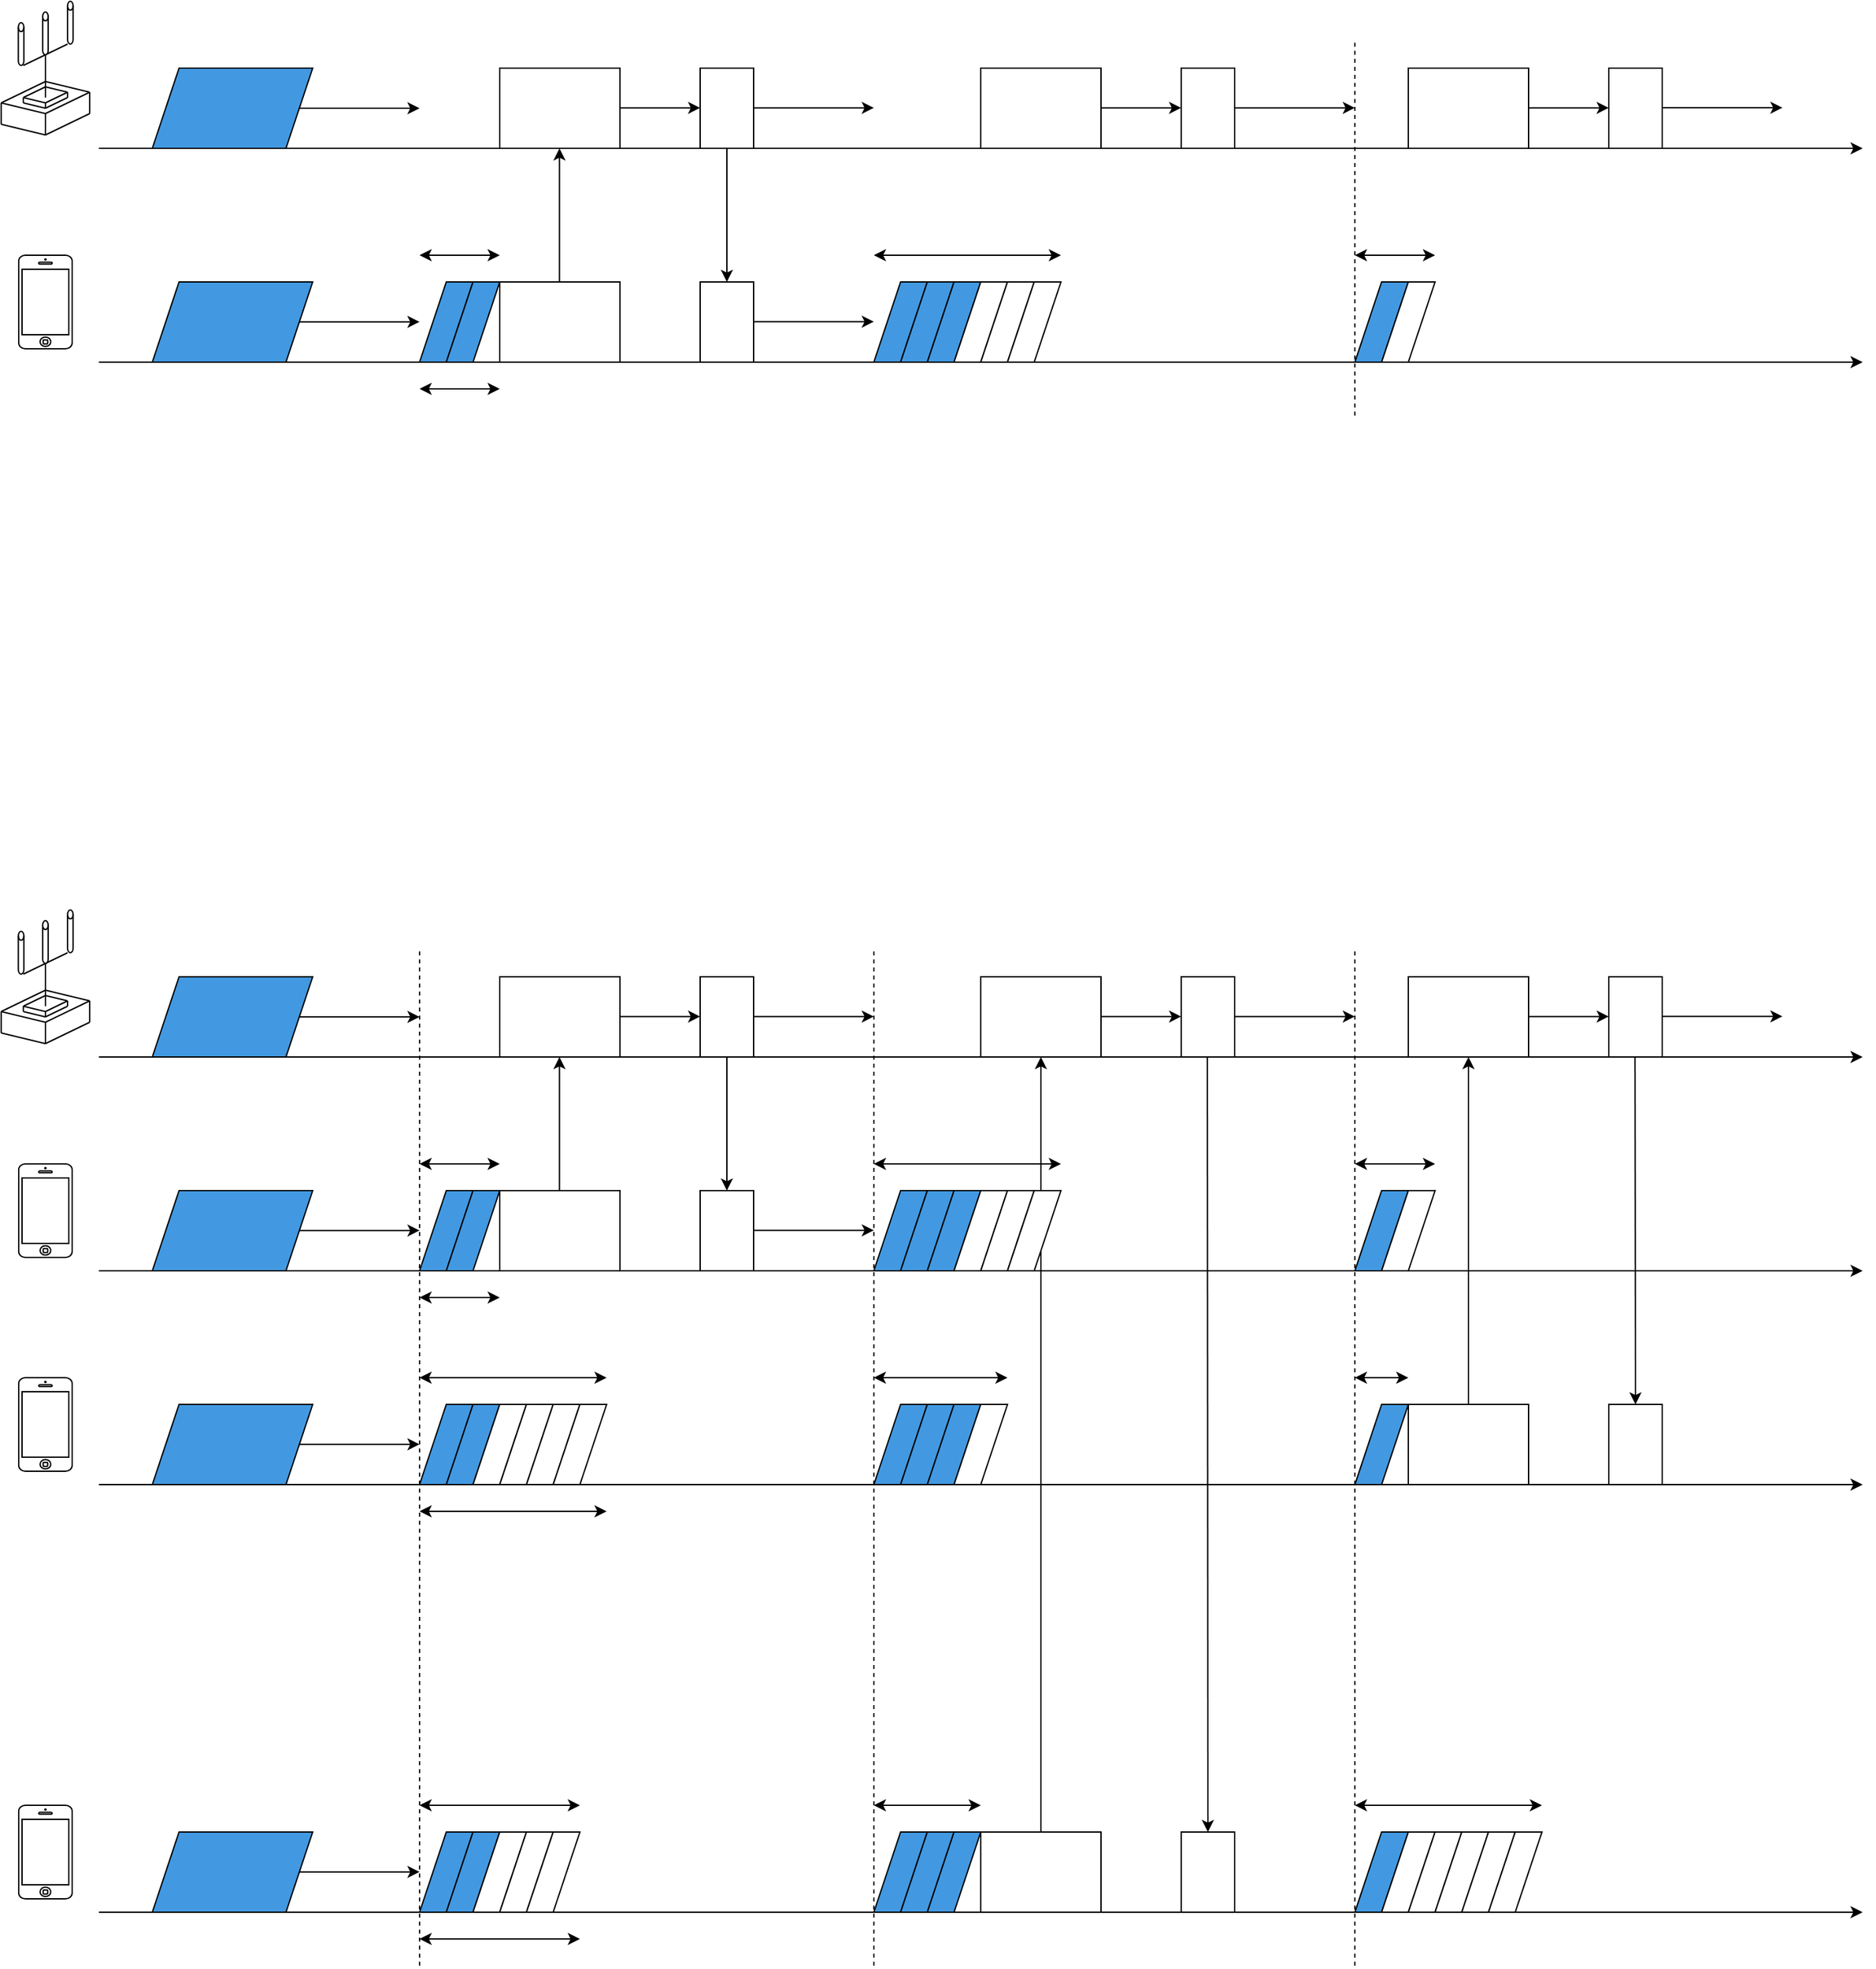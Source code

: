 <mxfile version="26.0.16">
  <diagram name="Page-1" id="Vk0b5H3L1SESiMLQ1a4l">
    <mxGraphModel dx="1304" dy="870" grid="1" gridSize="10" guides="1" tooltips="1" connect="1" arrows="1" fold="1" page="1" pageScale="1" pageWidth="3300" pageHeight="4681" math="0" shadow="0">
      <root>
        <mxCell id="0" />
        <mxCell id="1" parent="0" />
        <mxCell id="z4m7dzDND1Zy9vnOMDJ4-134" value="" style="endArrow=classic;html=1;rounded=0;exitX=0.5;exitY=0;exitDx=0;exitDy=0;" parent="1" source="z4m7dzDND1Zy9vnOMDJ4-133" edge="1">
          <mxGeometry width="50" height="50" relative="1" as="geometry">
            <mxPoint x="904.58" y="1340" as="sourcePoint" />
            <mxPoint x="905" y="920" as="targetPoint" />
          </mxGeometry>
        </mxCell>
        <mxCell id="8MUEx2jzXtJNU1HR3N2--3" value="" style="endArrow=classic;html=1;rounded=0;" parent="1" edge="1">
          <mxGeometry width="50" height="50" relative="1" as="geometry">
            <mxPoint x="200" y="1240" as="sourcePoint" />
            <mxPoint x="1520" y="1240" as="targetPoint" />
          </mxGeometry>
        </mxCell>
        <mxCell id="z4m7dzDND1Zy9vnOMDJ4-5" value="" style="html=1;verticalLabelPosition=bottom;labelBackgroundColor=#ffffff;verticalAlign=top;shadow=0;dashed=0;strokeWidth=1;shape=mxgraph.ios7.misc.iphone;" parent="1" vertex="1">
          <mxGeometry x="140" y="1160" width="40" height="70" as="geometry" />
        </mxCell>
        <mxCell id="z4m7dzDND1Zy9vnOMDJ4-82" value="" style="shape=parallelogram;perimeter=parallelogramPerimeter;whiteSpace=wrap;html=1;fixedSize=1;fillColor=#4299E1;size=20;" parent="1" vertex="1">
          <mxGeometry x="240" y="1180" width="120" height="60" as="geometry" />
        </mxCell>
        <mxCell id="z4m7dzDND1Zy9vnOMDJ4-90" value="" style="endArrow=classic;html=1;rounded=0;exitX=1;exitY=0.5;exitDx=0;exitDy=0;" parent="1" edge="1">
          <mxGeometry width="50" height="50" relative="1" as="geometry">
            <mxPoint x="350" y="1209.84" as="sourcePoint" />
            <mxPoint x="440" y="1209.84" as="targetPoint" />
          </mxGeometry>
        </mxCell>
        <mxCell id="z4m7dzDND1Zy9vnOMDJ4-93" value="" style="endArrow=none;dashed=1;html=1;rounded=0;strokeWidth=1;" parent="1" edge="1">
          <mxGeometry width="50" height="50" relative="1" as="geometry">
            <mxPoint x="440" y="1600" as="sourcePoint" />
            <mxPoint x="440" y="840" as="targetPoint" />
          </mxGeometry>
        </mxCell>
        <mxCell id="z4m7dzDND1Zy9vnOMDJ4-96" value="" style="shape=parallelogram;perimeter=parallelogramPerimeter;whiteSpace=wrap;html=1;fixedSize=1;fillColor=#4299E1;size=20;" parent="1" vertex="1">
          <mxGeometry x="440" y="1180" width="40" height="60" as="geometry" />
        </mxCell>
        <mxCell id="z4m7dzDND1Zy9vnOMDJ4-97" value="" style="shape=parallelogram;perimeter=parallelogramPerimeter;whiteSpace=wrap;html=1;fixedSize=1;fillColor=#4299E1;size=20;" parent="1" vertex="1">
          <mxGeometry x="460" y="1180" width="40" height="60" as="geometry" />
        </mxCell>
        <mxCell id="z4m7dzDND1Zy9vnOMDJ4-98" value="" style="shape=parallelogram;perimeter=parallelogramPerimeter;whiteSpace=wrap;html=1;fixedSize=1;fillColor=default;size=20;" parent="1" vertex="1">
          <mxGeometry x="480" y="1180" width="40" height="60" as="geometry" />
        </mxCell>
        <mxCell id="z4m7dzDND1Zy9vnOMDJ4-99" value="" style="shape=parallelogram;perimeter=parallelogramPerimeter;whiteSpace=wrap;html=1;fixedSize=1;fillColor=default;size=20;" parent="1" vertex="1">
          <mxGeometry x="500" y="1180" width="40" height="60" as="geometry" />
        </mxCell>
        <mxCell id="z4m7dzDND1Zy9vnOMDJ4-100" value="" style="shape=parallelogram;perimeter=parallelogramPerimeter;whiteSpace=wrap;html=1;fixedSize=1;fillColor=default;size=20;" parent="1" vertex="1">
          <mxGeometry x="520" y="1180" width="40" height="60" as="geometry" />
        </mxCell>
        <mxCell id="z4m7dzDND1Zy9vnOMDJ4-101" value="" style="shape=parallelogram;perimeter=parallelogramPerimeter;whiteSpace=wrap;html=1;fixedSize=1;fillColor=default;size=20;" parent="1" vertex="1">
          <mxGeometry x="540" y="1180" width="40" height="60" as="geometry" />
        </mxCell>
        <mxCell id="z4m7dzDND1Zy9vnOMDJ4-117" value="" style="endArrow=none;dashed=1;html=1;rounded=0;strokeWidth=1;" parent="1" edge="1">
          <mxGeometry width="50" height="50" relative="1" as="geometry">
            <mxPoint x="780" y="1600" as="sourcePoint" />
            <mxPoint x="780" y="840" as="targetPoint" />
          </mxGeometry>
        </mxCell>
        <mxCell id="z4m7dzDND1Zy9vnOMDJ4-123" value="" style="shape=parallelogram;perimeter=parallelogramPerimeter;whiteSpace=wrap;html=1;fixedSize=1;fillColor=#4299E1;size=20;" parent="1" vertex="1">
          <mxGeometry x="780" y="1180" width="40" height="60" as="geometry" />
        </mxCell>
        <mxCell id="z4m7dzDND1Zy9vnOMDJ4-124" value="" style="shape=parallelogram;perimeter=parallelogramPerimeter;whiteSpace=wrap;html=1;fixedSize=1;fillColor=#4299E1;size=20;" parent="1" vertex="1">
          <mxGeometry x="800" y="1180" width="40" height="60" as="geometry" />
        </mxCell>
        <mxCell id="z4m7dzDND1Zy9vnOMDJ4-125" value="" style="shape=parallelogram;perimeter=parallelogramPerimeter;whiteSpace=wrap;html=1;fixedSize=1;fillColor=#4299E1;size=20;" parent="1" vertex="1">
          <mxGeometry x="820" y="1180" width="40" height="60" as="geometry" />
        </mxCell>
        <mxCell id="z4m7dzDND1Zy9vnOMDJ4-126" value="" style="shape=parallelogram;perimeter=parallelogramPerimeter;whiteSpace=wrap;html=1;fixedSize=1;fillColor=default;size=20;" parent="1" vertex="1">
          <mxGeometry x="840" y="1180" width="40" height="60" as="geometry" />
        </mxCell>
        <mxCell id="z4m7dzDND1Zy9vnOMDJ4-140" value="" style="endArrow=classic;html=1;rounded=0;exitX=0.5;exitY=1;exitDx=0;exitDy=0;entryX=0.5;entryY=0;entryDx=0;entryDy=0;" parent="1" target="z4m7dzDND1Zy9vnOMDJ4-141" edge="1">
          <mxGeometry width="50" height="50" relative="1" as="geometry">
            <mxPoint x="1029.58" y="920" as="sourcePoint" />
            <mxPoint x="1029.58" y="1020" as="targetPoint" />
          </mxGeometry>
        </mxCell>
        <mxCell id="z4m7dzDND1Zy9vnOMDJ4-142" value="" style="endArrow=none;dashed=1;html=1;rounded=0;strokeWidth=1;" parent="1" edge="1">
          <mxGeometry width="50" height="50" relative="1" as="geometry">
            <mxPoint x="1140" y="1600" as="sourcePoint" />
            <mxPoint x="1140" y="840" as="targetPoint" />
          </mxGeometry>
        </mxCell>
        <mxCell id="z4m7dzDND1Zy9vnOMDJ4-157" value="" style="shape=parallelogram;perimeter=parallelogramPerimeter;whiteSpace=wrap;html=1;fixedSize=1;fillColor=#4299E1;size=20;" parent="1" vertex="1">
          <mxGeometry x="1140" y="1180" width="40" height="60" as="geometry" />
        </mxCell>
        <mxCell id="z4m7dzDND1Zy9vnOMDJ4-165" value="" style="rounded=0;whiteSpace=wrap;html=1;fillColor=none;" parent="1" vertex="1">
          <mxGeometry x="1180" y="1180" width="90" height="60" as="geometry" />
        </mxCell>
        <mxCell id="z4m7dzDND1Zy9vnOMDJ4-167" value="" style="endArrow=classic;html=1;rounded=0;" parent="1" edge="1">
          <mxGeometry width="50" height="50" relative="1" as="geometry">
            <mxPoint x="1225" y="1180" as="sourcePoint" />
            <mxPoint x="1225" y="920" as="targetPoint" />
          </mxGeometry>
        </mxCell>
        <mxCell id="z4m7dzDND1Zy9vnOMDJ4-170" value="" style="endArrow=classic;html=1;rounded=0;exitX=0.5;exitY=1;exitDx=0;exitDy=0;entryX=0.5;entryY=0;entryDx=0;entryDy=0;" parent="1" target="z4m7dzDND1Zy9vnOMDJ4-171" edge="1">
          <mxGeometry width="50" height="50" relative="1" as="geometry">
            <mxPoint x="1349.66" y="920" as="sourcePoint" />
            <mxPoint x="1350" y="1160" as="targetPoint" />
          </mxGeometry>
        </mxCell>
        <mxCell id="z4m7dzDND1Zy9vnOMDJ4-171" value="" style="rounded=0;whiteSpace=wrap;html=1;fillColor=none;dashed=1;" parent="1" vertex="1">
          <mxGeometry x="1330" y="1180" width="40" height="60" as="geometry" />
        </mxCell>
        <mxCell id="CVVJZ549YovdGznMH3PS-3" value="" style="endArrow=classic;startArrow=classic;html=1;rounded=0;" parent="1" edge="1">
          <mxGeometry width="50" height="50" relative="1" as="geometry">
            <mxPoint x="440" y="1260" as="sourcePoint" />
            <mxPoint x="580" y="1260" as="targetPoint" />
          </mxGeometry>
        </mxCell>
        <mxCell id="CVVJZ549YovdGznMH3PS-4" value="" style="endArrow=classic;startArrow=classic;html=1;rounded=0;" parent="1" edge="1">
          <mxGeometry width="50" height="50" relative="1" as="geometry">
            <mxPoint x="440" y="1160" as="sourcePoint" />
            <mxPoint x="580" y="1160" as="targetPoint" />
          </mxGeometry>
        </mxCell>
        <mxCell id="CVVJZ549YovdGznMH3PS-8" value="" style="endArrow=classic;startArrow=classic;html=1;rounded=0;" parent="1" edge="1">
          <mxGeometry width="50" height="50" relative="1" as="geometry">
            <mxPoint x="780" y="1160" as="sourcePoint" />
            <mxPoint x="880" y="1160" as="targetPoint" />
          </mxGeometry>
        </mxCell>
        <mxCell id="CVVJZ549YovdGznMH3PS-11" value="" style="endArrow=classic;startArrow=classic;html=1;rounded=0;" parent="1" edge="1">
          <mxGeometry width="50" height="50" relative="1" as="geometry">
            <mxPoint x="1140" y="1160" as="sourcePoint" />
            <mxPoint x="1180" y="1160" as="targetPoint" />
          </mxGeometry>
        </mxCell>
        <mxCell id="nExt7kv5y88nPhJqM-5s-9" value="" style="rounded=0;whiteSpace=wrap;html=1;fillColor=none;" parent="1" vertex="1">
          <mxGeometry x="1330" y="1180" width="40" height="60" as="geometry" />
        </mxCell>
        <mxCell id="_8NzSkHsjTh1XrccXINs-1" value="" style="group" parent="1" vertex="1" connectable="0">
          <mxGeometry x="140" y="1480" width="1380" height="100" as="geometry" />
        </mxCell>
        <mxCell id="z4m7dzDND1Zy9vnOMDJ4-1" value="" style="endArrow=classic;html=1;rounded=0;" parent="_8NzSkHsjTh1XrccXINs-1" edge="1">
          <mxGeometry width="50" height="50" relative="1" as="geometry">
            <mxPoint x="60" y="80" as="sourcePoint" />
            <mxPoint x="1380" y="80" as="targetPoint" />
          </mxGeometry>
        </mxCell>
        <mxCell id="z4m7dzDND1Zy9vnOMDJ4-6" value="" style="html=1;verticalLabelPosition=bottom;labelBackgroundColor=#ffffff;verticalAlign=top;shadow=0;dashed=0;strokeWidth=1;shape=mxgraph.ios7.misc.iphone;" parent="_8NzSkHsjTh1XrccXINs-1" vertex="1">
          <mxGeometry width="40" height="70" as="geometry" />
        </mxCell>
        <mxCell id="z4m7dzDND1Zy9vnOMDJ4-83" value="" style="shape=parallelogram;perimeter=parallelogramPerimeter;whiteSpace=wrap;html=1;fixedSize=1;fillColor=#4299E1;size=20;" parent="_8NzSkHsjTh1XrccXINs-1" vertex="1">
          <mxGeometry x="100" y="20" width="120" height="60" as="geometry" />
        </mxCell>
        <mxCell id="z4m7dzDND1Zy9vnOMDJ4-91" value="" style="endArrow=classic;html=1;rounded=0;exitX=1;exitY=0.5;exitDx=0;exitDy=0;" parent="_8NzSkHsjTh1XrccXINs-1" edge="1">
          <mxGeometry width="50" height="50" relative="1" as="geometry">
            <mxPoint x="210" y="49.84" as="sourcePoint" />
            <mxPoint x="300" y="49.84" as="targetPoint" />
          </mxGeometry>
        </mxCell>
        <mxCell id="z4m7dzDND1Zy9vnOMDJ4-102" value="" style="shape=parallelogram;perimeter=parallelogramPerimeter;whiteSpace=wrap;html=1;fixedSize=1;fillColor=#4299E1;size=20;" parent="_8NzSkHsjTh1XrccXINs-1" vertex="1">
          <mxGeometry x="300" y="20" width="40" height="60" as="geometry" />
        </mxCell>
        <mxCell id="z4m7dzDND1Zy9vnOMDJ4-103" value="" style="shape=parallelogram;perimeter=parallelogramPerimeter;whiteSpace=wrap;html=1;fixedSize=1;fillColor=#4299E1;size=20;" parent="_8NzSkHsjTh1XrccXINs-1" vertex="1">
          <mxGeometry x="320" y="20" width="40" height="60" as="geometry" />
        </mxCell>
        <mxCell id="z4m7dzDND1Zy9vnOMDJ4-104" value="" style="shape=parallelogram;perimeter=parallelogramPerimeter;whiteSpace=wrap;html=1;fixedSize=1;fillColor=default;size=20;" parent="_8NzSkHsjTh1XrccXINs-1" vertex="1">
          <mxGeometry x="340" y="20" width="40" height="60" as="geometry" />
        </mxCell>
        <mxCell id="z4m7dzDND1Zy9vnOMDJ4-105" value="" style="shape=parallelogram;perimeter=parallelogramPerimeter;whiteSpace=wrap;html=1;fixedSize=1;fillColor=default;size=20;" parent="_8NzSkHsjTh1XrccXINs-1" vertex="1">
          <mxGeometry x="360" y="20" width="40" height="60" as="geometry" />
        </mxCell>
        <mxCell id="z4m7dzDND1Zy9vnOMDJ4-106" value="" style="shape=parallelogram;perimeter=parallelogramPerimeter;whiteSpace=wrap;html=1;fixedSize=1;fillColor=default;size=20;" parent="_8NzSkHsjTh1XrccXINs-1" vertex="1">
          <mxGeometry x="380" y="20" width="40" height="60" as="geometry" />
        </mxCell>
        <mxCell id="z4m7dzDND1Zy9vnOMDJ4-120" value="" style="shape=parallelogram;perimeter=parallelogramPerimeter;whiteSpace=wrap;html=1;fixedSize=1;fillColor=#4299E1;size=20;" parent="_8NzSkHsjTh1XrccXINs-1" vertex="1">
          <mxGeometry x="640" y="20" width="40" height="60" as="geometry" />
        </mxCell>
        <mxCell id="z4m7dzDND1Zy9vnOMDJ4-121" value="" style="shape=parallelogram;perimeter=parallelogramPerimeter;whiteSpace=wrap;html=1;fixedSize=1;fillColor=#4299E1;size=20;" parent="_8NzSkHsjTh1XrccXINs-1" vertex="1">
          <mxGeometry x="660" y="20" width="40" height="60" as="geometry" />
        </mxCell>
        <mxCell id="z4m7dzDND1Zy9vnOMDJ4-122" value="" style="shape=parallelogram;perimeter=parallelogramPerimeter;whiteSpace=wrap;html=1;fixedSize=1;fillColor=#4299E1;size=20;" parent="_8NzSkHsjTh1XrccXINs-1" vertex="1">
          <mxGeometry x="680" y="20" width="40" height="60" as="geometry" />
        </mxCell>
        <mxCell id="z4m7dzDND1Zy9vnOMDJ4-133" value="" style="rounded=0;whiteSpace=wrap;html=1;fillColor=none;" parent="_8NzSkHsjTh1XrccXINs-1" vertex="1">
          <mxGeometry x="720" y="20" width="90" height="60" as="geometry" />
        </mxCell>
        <mxCell id="z4m7dzDND1Zy9vnOMDJ4-141" value="" style="rounded=0;whiteSpace=wrap;html=1;fillColor=none;dashed=1;" parent="_8NzSkHsjTh1XrccXINs-1" vertex="1">
          <mxGeometry x="870" y="20" width="40" height="60" as="geometry" />
        </mxCell>
        <mxCell id="z4m7dzDND1Zy9vnOMDJ4-149" value="" style="shape=parallelogram;perimeter=parallelogramPerimeter;whiteSpace=wrap;html=1;fixedSize=1;fillColor=#4299E1;size=20;" parent="_8NzSkHsjTh1XrccXINs-1" vertex="1">
          <mxGeometry x="1000" y="20" width="40" height="60" as="geometry" />
        </mxCell>
        <mxCell id="z4m7dzDND1Zy9vnOMDJ4-150" value="" style="shape=parallelogram;perimeter=parallelogramPerimeter;whiteSpace=wrap;html=1;fixedSize=1;fillColor=default;size=20;" parent="_8NzSkHsjTh1XrccXINs-1" vertex="1">
          <mxGeometry x="1020" y="20" width="40" height="60" as="geometry" />
        </mxCell>
        <mxCell id="z4m7dzDND1Zy9vnOMDJ4-151" value="" style="shape=parallelogram;perimeter=parallelogramPerimeter;whiteSpace=wrap;html=1;fixedSize=1;fillColor=default;size=20;" parent="_8NzSkHsjTh1XrccXINs-1" vertex="1">
          <mxGeometry x="1040" y="20" width="40" height="60" as="geometry" />
        </mxCell>
        <mxCell id="z4m7dzDND1Zy9vnOMDJ4-152" value="" style="shape=parallelogram;perimeter=parallelogramPerimeter;whiteSpace=wrap;html=1;fixedSize=1;fillColor=default;size=20;" parent="_8NzSkHsjTh1XrccXINs-1" vertex="1">
          <mxGeometry x="1060" y="20" width="40" height="60" as="geometry" />
        </mxCell>
        <mxCell id="z4m7dzDND1Zy9vnOMDJ4-153" value="" style="shape=parallelogram;perimeter=parallelogramPerimeter;whiteSpace=wrap;html=1;fixedSize=1;fillColor=default;size=20;" parent="_8NzSkHsjTh1XrccXINs-1" vertex="1">
          <mxGeometry x="1080" y="20" width="40" height="60" as="geometry" />
        </mxCell>
        <mxCell id="z4m7dzDND1Zy9vnOMDJ4-154" value="" style="shape=parallelogram;perimeter=parallelogramPerimeter;whiteSpace=wrap;html=1;fixedSize=1;fillColor=default;size=20;" parent="_8NzSkHsjTh1XrccXINs-1" vertex="1">
          <mxGeometry x="1100" y="20" width="40" height="60" as="geometry" />
        </mxCell>
        <mxCell id="CVVJZ549YovdGznMH3PS-5" value="" style="endArrow=classic;startArrow=classic;html=1;rounded=0;" parent="_8NzSkHsjTh1XrccXINs-1" edge="1">
          <mxGeometry width="50" height="50" relative="1" as="geometry">
            <mxPoint x="300" as="sourcePoint" />
            <mxPoint x="420" as="targetPoint" />
          </mxGeometry>
        </mxCell>
        <mxCell id="CVVJZ549YovdGznMH3PS-6" value="" style="endArrow=classic;startArrow=classic;html=1;rounded=0;" parent="_8NzSkHsjTh1XrccXINs-1" edge="1">
          <mxGeometry width="50" height="50" relative="1" as="geometry">
            <mxPoint x="300" y="100" as="sourcePoint" />
            <mxPoint x="420" y="100" as="targetPoint" />
          </mxGeometry>
        </mxCell>
        <mxCell id="CVVJZ549YovdGznMH3PS-9" value="" style="endArrow=classic;startArrow=classic;html=1;rounded=0;" parent="_8NzSkHsjTh1XrccXINs-1" edge="1">
          <mxGeometry width="50" height="50" relative="1" as="geometry">
            <mxPoint x="640" as="sourcePoint" />
            <mxPoint x="720" as="targetPoint" />
          </mxGeometry>
        </mxCell>
        <mxCell id="CVVJZ549YovdGznMH3PS-12" value="" style="endArrow=classic;startArrow=classic;html=1;rounded=0;" parent="_8NzSkHsjTh1XrccXINs-1" edge="1">
          <mxGeometry width="50" height="50" relative="1" as="geometry">
            <mxPoint x="1000" as="sourcePoint" />
            <mxPoint x="1140" as="targetPoint" />
          </mxGeometry>
        </mxCell>
        <mxCell id="nExt7kv5y88nPhJqM-5s-6" value="" style="rounded=0;whiteSpace=wrap;html=1;fillColor=none;" parent="_8NzSkHsjTh1XrccXINs-1" vertex="1">
          <mxGeometry x="870" y="20" width="40" height="60" as="geometry" />
        </mxCell>
        <mxCell id="BHVyoiv2czSVlKiLZK6J-2" value="" style="group" vertex="1" connectable="0" parent="1">
          <mxGeometry x="126.88" y="810" width="1393.12" height="290" as="geometry" />
        </mxCell>
        <mxCell id="8MUEx2jzXtJNU1HR3N2--1" value="" style="endArrow=classic;html=1;rounded=0;" parent="BHVyoiv2czSVlKiLZK6J-2" edge="1">
          <mxGeometry width="50" height="50" relative="1" as="geometry">
            <mxPoint x="73.12" y="110" as="sourcePoint" />
            <mxPoint x="1393.12" y="110" as="targetPoint" />
          </mxGeometry>
        </mxCell>
        <mxCell id="8MUEx2jzXtJNU1HR3N2--2" value="" style="endArrow=classic;html=1;rounded=0;" parent="BHVyoiv2czSVlKiLZK6J-2" edge="1">
          <mxGeometry width="50" height="50" relative="1" as="geometry">
            <mxPoint x="73.12" y="270" as="sourcePoint" />
            <mxPoint x="1393.12" y="270" as="targetPoint" />
          </mxGeometry>
        </mxCell>
        <mxCell id="z4m7dzDND1Zy9vnOMDJ4-2" value="" style="html=1;verticalLabelPosition=bottom;labelBackgroundColor=#ffffff;verticalAlign=top;shadow=0;dashed=0;strokeWidth=1;shape=mxgraph.ios7.misc.iphone;" parent="BHVyoiv2czSVlKiLZK6J-2" vertex="1">
          <mxGeometry x="13.12" y="190" width="40" height="70" as="geometry" />
        </mxCell>
        <mxCell id="z4m7dzDND1Zy9vnOMDJ4-56" value="" style="group" parent="BHVyoiv2czSVlKiLZK6J-2" vertex="1" connectable="0">
          <mxGeometry width="66.25" height="100" as="geometry" />
        </mxCell>
        <mxCell id="z4m7dzDND1Zy9vnOMDJ4-57" value="" style="endArrow=none;html=1;rounded=0;" parent="z4m7dzDND1Zy9vnOMDJ4-56" edge="1">
          <mxGeometry width="50" height="50" relative="1" as="geometry">
            <mxPoint y="76.0" as="sourcePoint" />
            <mxPoint x="33.125" y="60" as="targetPoint" />
          </mxGeometry>
        </mxCell>
        <mxCell id="z4m7dzDND1Zy9vnOMDJ4-58" value="" style="endArrow=none;html=1;rounded=0;" parent="z4m7dzDND1Zy9vnOMDJ4-56" edge="1">
          <mxGeometry width="50" height="50" relative="1" as="geometry">
            <mxPoint x="33.125" y="84.0" as="sourcePoint" />
            <mxPoint x="66.25" y="68" as="targetPoint" />
          </mxGeometry>
        </mxCell>
        <mxCell id="z4m7dzDND1Zy9vnOMDJ4-59" value="" style="endArrow=none;html=1;rounded=0;" parent="z4m7dzDND1Zy9vnOMDJ4-56" edge="1">
          <mxGeometry width="50" height="50" relative="1" as="geometry">
            <mxPoint x="33.125" y="60" as="sourcePoint" />
            <mxPoint x="66.25" y="68" as="targetPoint" />
          </mxGeometry>
        </mxCell>
        <mxCell id="z4m7dzDND1Zy9vnOMDJ4-60" value="" style="endArrow=none;html=1;rounded=0;" parent="z4m7dzDND1Zy9vnOMDJ4-56" edge="1">
          <mxGeometry width="50" height="50" relative="1" as="geometry">
            <mxPoint y="76.0" as="sourcePoint" />
            <mxPoint x="33.125" y="84.0" as="targetPoint" />
          </mxGeometry>
        </mxCell>
        <mxCell id="z4m7dzDND1Zy9vnOMDJ4-61" value="" style="endArrow=none;html=1;rounded=0;" parent="z4m7dzDND1Zy9vnOMDJ4-56" edge="1">
          <mxGeometry width="50" height="50" relative="1" as="geometry">
            <mxPoint x="33.125" y="84.0" as="sourcePoint" />
            <mxPoint x="33.125" y="100" as="targetPoint" />
          </mxGeometry>
        </mxCell>
        <mxCell id="z4m7dzDND1Zy9vnOMDJ4-62" value="" style="endArrow=none;html=1;rounded=0;" parent="z4m7dzDND1Zy9vnOMDJ4-56" edge="1">
          <mxGeometry width="50" height="50" relative="1" as="geometry">
            <mxPoint y="76.0" as="sourcePoint" />
            <mxPoint y="92.0" as="targetPoint" />
          </mxGeometry>
        </mxCell>
        <mxCell id="z4m7dzDND1Zy9vnOMDJ4-63" value="" style="endArrow=none;html=1;rounded=0;" parent="z4m7dzDND1Zy9vnOMDJ4-56" edge="1">
          <mxGeometry width="50" height="50" relative="1" as="geometry">
            <mxPoint y="92.0" as="sourcePoint" />
            <mxPoint x="33.125" y="100" as="targetPoint" />
          </mxGeometry>
        </mxCell>
        <mxCell id="z4m7dzDND1Zy9vnOMDJ4-64" value="" style="endArrow=none;html=1;rounded=0;" parent="z4m7dzDND1Zy9vnOMDJ4-56" edge="1">
          <mxGeometry width="50" height="50" relative="1" as="geometry">
            <mxPoint x="33.125" y="100" as="sourcePoint" />
            <mxPoint x="66.25" y="84.0" as="targetPoint" />
          </mxGeometry>
        </mxCell>
        <mxCell id="z4m7dzDND1Zy9vnOMDJ4-65" value="" style="endArrow=none;html=1;rounded=0;" parent="z4m7dzDND1Zy9vnOMDJ4-56" edge="1">
          <mxGeometry width="50" height="50" relative="1" as="geometry">
            <mxPoint x="66.25" y="68" as="sourcePoint" />
            <mxPoint x="66.25" y="84.0" as="targetPoint" />
          </mxGeometry>
        </mxCell>
        <mxCell id="z4m7dzDND1Zy9vnOMDJ4-66" value="" style="endArrow=none;html=1;rounded=0;" parent="z4m7dzDND1Zy9vnOMDJ4-56" edge="1">
          <mxGeometry width="50" height="50" relative="1" as="geometry">
            <mxPoint x="33.125" y="72.0" as="sourcePoint" />
            <mxPoint x="33.125" y="40" as="targetPoint" />
          </mxGeometry>
        </mxCell>
        <mxCell id="z4m7dzDND1Zy9vnOMDJ4-67" value="" style="endArrow=none;html=1;rounded=0;" parent="z4m7dzDND1Zy9vnOMDJ4-56" edge="1">
          <mxGeometry width="50" height="50" relative="1" as="geometry">
            <mxPoint x="16.562" y="72.0" as="sourcePoint" />
            <mxPoint x="33.125" y="64.0" as="targetPoint" />
          </mxGeometry>
        </mxCell>
        <mxCell id="z4m7dzDND1Zy9vnOMDJ4-68" value="" style="endArrow=none;html=1;rounded=0;" parent="z4m7dzDND1Zy9vnOMDJ4-56" edge="1">
          <mxGeometry width="50" height="50" relative="1" as="geometry">
            <mxPoint x="33.125" y="64.0" as="sourcePoint" />
            <mxPoint x="49.687" y="68" as="targetPoint" />
          </mxGeometry>
        </mxCell>
        <mxCell id="z4m7dzDND1Zy9vnOMDJ4-69" value="" style="endArrow=none;html=1;rounded=0;" parent="z4m7dzDND1Zy9vnOMDJ4-56" edge="1">
          <mxGeometry width="50" height="50" relative="1" as="geometry">
            <mxPoint x="33.125" y="76.0" as="sourcePoint" />
            <mxPoint x="49.687" y="68" as="targetPoint" />
          </mxGeometry>
        </mxCell>
        <mxCell id="z4m7dzDND1Zy9vnOMDJ4-70" value="" style="endArrow=none;html=1;rounded=0;" parent="z4m7dzDND1Zy9vnOMDJ4-56" edge="1">
          <mxGeometry width="50" height="50" relative="1" as="geometry">
            <mxPoint x="16.562" y="72.0" as="sourcePoint" />
            <mxPoint x="33.125" y="76.0" as="targetPoint" />
          </mxGeometry>
        </mxCell>
        <mxCell id="z4m7dzDND1Zy9vnOMDJ4-71" value="" style="endArrow=none;html=1;rounded=0;" parent="z4m7dzDND1Zy9vnOMDJ4-56" edge="1">
          <mxGeometry width="50" height="50" relative="1" as="geometry">
            <mxPoint x="33.125" y="80" as="sourcePoint" />
            <mxPoint x="33.125" y="76.0" as="targetPoint" />
          </mxGeometry>
        </mxCell>
        <mxCell id="z4m7dzDND1Zy9vnOMDJ4-72" value="" style="endArrow=none;html=1;rounded=0;" parent="z4m7dzDND1Zy9vnOMDJ4-56" edge="1">
          <mxGeometry width="50" height="50" relative="1" as="geometry">
            <mxPoint x="16.562" y="72.0" as="sourcePoint" />
            <mxPoint x="16.562" y="76.0" as="targetPoint" />
          </mxGeometry>
        </mxCell>
        <mxCell id="z4m7dzDND1Zy9vnOMDJ4-73" value="" style="endArrow=none;html=1;rounded=0;" parent="z4m7dzDND1Zy9vnOMDJ4-56" edge="1">
          <mxGeometry width="50" height="50" relative="1" as="geometry">
            <mxPoint x="49.687" y="68" as="sourcePoint" />
            <mxPoint x="49.687" y="72.0" as="targetPoint" />
          </mxGeometry>
        </mxCell>
        <mxCell id="z4m7dzDND1Zy9vnOMDJ4-74" value="" style="endArrow=none;html=1;rounded=0;" parent="z4m7dzDND1Zy9vnOMDJ4-56" edge="1">
          <mxGeometry width="50" height="50" relative="1" as="geometry">
            <mxPoint x="33.125" y="80" as="sourcePoint" />
            <mxPoint x="49.687" y="72.0" as="targetPoint" />
          </mxGeometry>
        </mxCell>
        <mxCell id="z4m7dzDND1Zy9vnOMDJ4-75" value="" style="endArrow=none;html=1;rounded=0;" parent="z4m7dzDND1Zy9vnOMDJ4-56" edge="1">
          <mxGeometry width="50" height="50" relative="1" as="geometry">
            <mxPoint x="16.562" y="76.0" as="sourcePoint" />
            <mxPoint x="33.125" y="80" as="targetPoint" />
          </mxGeometry>
        </mxCell>
        <mxCell id="z4m7dzDND1Zy9vnOMDJ4-76" value="" style="shape=cylinder3;whiteSpace=wrap;html=1;boundedLbl=1;backgroundOutline=1;size=3.333;" parent="z4m7dzDND1Zy9vnOMDJ4-56" vertex="1">
          <mxGeometry x="49.687" width="4.141" height="32.0" as="geometry" />
        </mxCell>
        <mxCell id="z4m7dzDND1Zy9vnOMDJ4-77" value="" style="endArrow=none;html=1;rounded=0;" parent="z4m7dzDND1Zy9vnOMDJ4-56" edge="1">
          <mxGeometry width="50" height="50" relative="1" as="geometry">
            <mxPoint x="16.562" y="48.0" as="sourcePoint" />
            <mxPoint x="49.687" y="32.0" as="targetPoint" />
          </mxGeometry>
        </mxCell>
        <mxCell id="z4m7dzDND1Zy9vnOMDJ4-78" value="" style="shape=cylinder3;whiteSpace=wrap;html=1;boundedLbl=1;backgroundOutline=1;size=3.333;" parent="z4m7dzDND1Zy9vnOMDJ4-56" vertex="1">
          <mxGeometry x="31.055" y="8.0" width="4.141" height="32.0" as="geometry" />
        </mxCell>
        <mxCell id="z4m7dzDND1Zy9vnOMDJ4-79" value="" style="shape=cylinder3;whiteSpace=wrap;html=1;boundedLbl=1;backgroundOutline=1;size=3.333;" parent="z4m7dzDND1Zy9vnOMDJ4-56" vertex="1">
          <mxGeometry x="12.836" y="16.0" width="4.141" height="32.0" as="geometry" />
        </mxCell>
        <mxCell id="z4m7dzDND1Zy9vnOMDJ4-80" value="" style="shape=parallelogram;perimeter=parallelogramPerimeter;whiteSpace=wrap;html=1;fixedSize=1;fillColor=#4299E1;size=20;" parent="BHVyoiv2czSVlKiLZK6J-2" vertex="1">
          <mxGeometry x="113.12" y="50" width="120" height="60" as="geometry" />
        </mxCell>
        <mxCell id="z4m7dzDND1Zy9vnOMDJ4-81" value="" style="shape=parallelogram;perimeter=parallelogramPerimeter;whiteSpace=wrap;html=1;fixedSize=1;fillColor=#4299E1;size=20;" parent="BHVyoiv2czSVlKiLZK6J-2" vertex="1">
          <mxGeometry x="113.12" y="210" width="120" height="60" as="geometry" />
        </mxCell>
        <mxCell id="z4m7dzDND1Zy9vnOMDJ4-88" value="" style="endArrow=classic;html=1;rounded=0;exitX=1;exitY=0.5;exitDx=0;exitDy=0;" parent="BHVyoiv2czSVlKiLZK6J-2" source="z4m7dzDND1Zy9vnOMDJ4-80" edge="1">
          <mxGeometry width="50" height="50" relative="1" as="geometry">
            <mxPoint x="253.12" y="105" as="sourcePoint" />
            <mxPoint x="313.12" y="80" as="targetPoint" />
          </mxGeometry>
        </mxCell>
        <mxCell id="z4m7dzDND1Zy9vnOMDJ4-89" value="" style="endArrow=classic;html=1;rounded=0;exitX=1;exitY=0.5;exitDx=0;exitDy=0;" parent="BHVyoiv2czSVlKiLZK6J-2" edge="1">
          <mxGeometry width="50" height="50" relative="1" as="geometry">
            <mxPoint x="223.12" y="239.84" as="sourcePoint" />
            <mxPoint x="313.12" y="239.84" as="targetPoint" />
          </mxGeometry>
        </mxCell>
        <mxCell id="z4m7dzDND1Zy9vnOMDJ4-94" value="" style="shape=parallelogram;perimeter=parallelogramPerimeter;whiteSpace=wrap;html=1;fixedSize=1;fillColor=#4299E1;size=20;" parent="BHVyoiv2czSVlKiLZK6J-2" vertex="1">
          <mxGeometry x="313.12" y="210" width="40" height="60" as="geometry" />
        </mxCell>
        <mxCell id="z4m7dzDND1Zy9vnOMDJ4-95" value="" style="shape=parallelogram;perimeter=parallelogramPerimeter;whiteSpace=wrap;html=1;fixedSize=1;fillColor=#4299E1;size=20;" parent="BHVyoiv2czSVlKiLZK6J-2" vertex="1">
          <mxGeometry x="333.12" y="210" width="40" height="60" as="geometry" />
        </mxCell>
        <mxCell id="z4m7dzDND1Zy9vnOMDJ4-108" value="" style="rounded=0;whiteSpace=wrap;html=1;fillColor=none;" parent="BHVyoiv2czSVlKiLZK6J-2" vertex="1">
          <mxGeometry x="373.12" y="210" width="90" height="60" as="geometry" />
        </mxCell>
        <mxCell id="z4m7dzDND1Zy9vnOMDJ4-109" value="" style="endArrow=classic;html=1;rounded=0;" parent="BHVyoiv2czSVlKiLZK6J-2" edge="1">
          <mxGeometry width="50" height="50" relative="1" as="geometry">
            <mxPoint x="417.83" y="210" as="sourcePoint" />
            <mxPoint x="417.83" y="110" as="targetPoint" />
          </mxGeometry>
        </mxCell>
        <mxCell id="z4m7dzDND1Zy9vnOMDJ4-110" value="" style="rounded=0;whiteSpace=wrap;html=1;fillColor=none;dashed=1;" parent="BHVyoiv2czSVlKiLZK6J-2" vertex="1">
          <mxGeometry x="373.12" y="50" width="90" height="60" as="geometry" />
        </mxCell>
        <mxCell id="z4m7dzDND1Zy9vnOMDJ4-111" value="" style="endArrow=classic;html=1;rounded=0;" parent="BHVyoiv2czSVlKiLZK6J-2" edge="1">
          <mxGeometry width="50" height="50" relative="1" as="geometry">
            <mxPoint x="463.12" y="79.71" as="sourcePoint" />
            <mxPoint x="523.12" y="79.71" as="targetPoint" />
          </mxGeometry>
        </mxCell>
        <mxCell id="z4m7dzDND1Zy9vnOMDJ4-112" value="" style="rounded=0;whiteSpace=wrap;html=1;fillColor=none;" parent="BHVyoiv2czSVlKiLZK6J-2" vertex="1">
          <mxGeometry x="523.12" y="50" width="40" height="60" as="geometry" />
        </mxCell>
        <mxCell id="z4m7dzDND1Zy9vnOMDJ4-113" value="" style="endArrow=classic;html=1;rounded=0;exitX=1;exitY=0.5;exitDx=0;exitDy=0;" parent="BHVyoiv2czSVlKiLZK6J-2" edge="1">
          <mxGeometry width="50" height="50" relative="1" as="geometry">
            <mxPoint x="563.12" y="79.71" as="sourcePoint" />
            <mxPoint x="653.12" y="79.71" as="targetPoint" />
          </mxGeometry>
        </mxCell>
        <mxCell id="z4m7dzDND1Zy9vnOMDJ4-114" value="" style="endArrow=classic;html=1;rounded=0;exitX=0.5;exitY=1;exitDx=0;exitDy=0;entryX=0.5;entryY=0;entryDx=0;entryDy=0;" parent="BHVyoiv2czSVlKiLZK6J-2" target="z4m7dzDND1Zy9vnOMDJ4-115" edge="1">
          <mxGeometry width="50" height="50" relative="1" as="geometry">
            <mxPoint x="543.12" y="110" as="sourcePoint" />
            <mxPoint x="573.12" y="210" as="targetPoint" />
          </mxGeometry>
        </mxCell>
        <mxCell id="z4m7dzDND1Zy9vnOMDJ4-115" value="" style="rounded=0;whiteSpace=wrap;html=1;fillColor=none;dashed=1;" parent="BHVyoiv2czSVlKiLZK6J-2" vertex="1">
          <mxGeometry x="523.12" y="210" width="40" height="60" as="geometry" />
        </mxCell>
        <mxCell id="z4m7dzDND1Zy9vnOMDJ4-116" value="" style="endArrow=classic;html=1;rounded=0;exitX=1;exitY=0.5;exitDx=0;exitDy=0;" parent="BHVyoiv2czSVlKiLZK6J-2" edge="1">
          <mxGeometry width="50" height="50" relative="1" as="geometry">
            <mxPoint x="563.12" y="239.71" as="sourcePoint" />
            <mxPoint x="653.12" y="239.71" as="targetPoint" />
          </mxGeometry>
        </mxCell>
        <mxCell id="z4m7dzDND1Zy9vnOMDJ4-127" value="" style="shape=parallelogram;perimeter=parallelogramPerimeter;whiteSpace=wrap;html=1;fixedSize=1;fillColor=#4299E1;size=20;" parent="BHVyoiv2czSVlKiLZK6J-2" vertex="1">
          <mxGeometry x="653.12" y="210" width="40" height="60" as="geometry" />
        </mxCell>
        <mxCell id="z4m7dzDND1Zy9vnOMDJ4-128" value="" style="shape=parallelogram;perimeter=parallelogramPerimeter;whiteSpace=wrap;html=1;fixedSize=1;fillColor=#4299E1;size=20;" parent="BHVyoiv2czSVlKiLZK6J-2" vertex="1">
          <mxGeometry x="673.12" y="210" width="40" height="60" as="geometry" />
        </mxCell>
        <mxCell id="z4m7dzDND1Zy9vnOMDJ4-129" value="" style="shape=parallelogram;perimeter=parallelogramPerimeter;whiteSpace=wrap;html=1;fixedSize=1;fillColor=#4299E1;size=20;" parent="BHVyoiv2czSVlKiLZK6J-2" vertex="1">
          <mxGeometry x="693.12" y="210" width="40" height="60" as="geometry" />
        </mxCell>
        <mxCell id="z4m7dzDND1Zy9vnOMDJ4-130" value="" style="shape=parallelogram;perimeter=parallelogramPerimeter;whiteSpace=wrap;html=1;fixedSize=1;fillColor=default;size=20;" parent="BHVyoiv2czSVlKiLZK6J-2" vertex="1">
          <mxGeometry x="713.12" y="210" width="40" height="60" as="geometry" />
        </mxCell>
        <mxCell id="z4m7dzDND1Zy9vnOMDJ4-131" value="" style="shape=parallelogram;perimeter=parallelogramPerimeter;whiteSpace=wrap;html=1;fixedSize=1;fillColor=default;size=20;" parent="BHVyoiv2czSVlKiLZK6J-2" vertex="1">
          <mxGeometry x="733.12" y="210" width="40" height="60" as="geometry" />
        </mxCell>
        <mxCell id="z4m7dzDND1Zy9vnOMDJ4-132" value="" style="shape=parallelogram;perimeter=parallelogramPerimeter;whiteSpace=wrap;html=1;fixedSize=1;fillColor=default;size=20;" parent="BHVyoiv2czSVlKiLZK6J-2" vertex="1">
          <mxGeometry x="753.12" y="210" width="40" height="60" as="geometry" />
        </mxCell>
        <mxCell id="z4m7dzDND1Zy9vnOMDJ4-135" value="" style="rounded=0;whiteSpace=wrap;html=1;fillColor=none;dashed=1;" parent="BHVyoiv2czSVlKiLZK6J-2" vertex="1">
          <mxGeometry x="733.12" y="50" width="90" height="60" as="geometry" />
        </mxCell>
        <mxCell id="z4m7dzDND1Zy9vnOMDJ4-137" value="" style="endArrow=classic;html=1;rounded=0;" parent="BHVyoiv2czSVlKiLZK6J-2" edge="1">
          <mxGeometry width="50" height="50" relative="1" as="geometry">
            <mxPoint x="823.12" y="79.71" as="sourcePoint" />
            <mxPoint x="883.12" y="79.71" as="targetPoint" />
          </mxGeometry>
        </mxCell>
        <mxCell id="z4m7dzDND1Zy9vnOMDJ4-138" value="" style="rounded=0;whiteSpace=wrap;html=1;fillColor=none;" parent="BHVyoiv2czSVlKiLZK6J-2" vertex="1">
          <mxGeometry x="883.12" y="50" width="40" height="60" as="geometry" />
        </mxCell>
        <mxCell id="z4m7dzDND1Zy9vnOMDJ4-139" value="" style="endArrow=classic;html=1;rounded=0;exitX=1;exitY=0.5;exitDx=0;exitDy=0;" parent="BHVyoiv2czSVlKiLZK6J-2" edge="1">
          <mxGeometry width="50" height="50" relative="1" as="geometry">
            <mxPoint x="923.12" y="79.71" as="sourcePoint" />
            <mxPoint x="1013.12" y="79.71" as="targetPoint" />
          </mxGeometry>
        </mxCell>
        <mxCell id="z4m7dzDND1Zy9vnOMDJ4-163" value="" style="shape=parallelogram;perimeter=parallelogramPerimeter;whiteSpace=wrap;html=1;fixedSize=1;fillColor=#4299E1;size=20;" parent="BHVyoiv2czSVlKiLZK6J-2" vertex="1">
          <mxGeometry x="1013.12" y="210" width="40" height="60" as="geometry" />
        </mxCell>
        <mxCell id="z4m7dzDND1Zy9vnOMDJ4-164" value="" style="shape=parallelogram;perimeter=parallelogramPerimeter;whiteSpace=wrap;html=1;fixedSize=1;fillColor=default;size=20;" parent="BHVyoiv2czSVlKiLZK6J-2" vertex="1">
          <mxGeometry x="1033.12" y="210" width="40" height="60" as="geometry" />
        </mxCell>
        <mxCell id="z4m7dzDND1Zy9vnOMDJ4-166" value="" style="rounded=0;whiteSpace=wrap;html=1;fillColor=none;dashed=1;" parent="BHVyoiv2czSVlKiLZK6J-2" vertex="1">
          <mxGeometry x="1053.12" y="50" width="90" height="60" as="geometry" />
        </mxCell>
        <mxCell id="z4m7dzDND1Zy9vnOMDJ4-168" value="" style="endArrow=classic;html=1;rounded=0;" parent="BHVyoiv2czSVlKiLZK6J-2" edge="1">
          <mxGeometry width="50" height="50" relative="1" as="geometry">
            <mxPoint x="1143.12" y="79.71" as="sourcePoint" />
            <mxPoint x="1203.12" y="79.71" as="targetPoint" />
          </mxGeometry>
        </mxCell>
        <mxCell id="z4m7dzDND1Zy9vnOMDJ4-169" value="" style="rounded=0;whiteSpace=wrap;html=1;fillColor=none;" parent="BHVyoiv2czSVlKiLZK6J-2" vertex="1">
          <mxGeometry x="1203.12" y="50" width="40" height="60" as="geometry" />
        </mxCell>
        <mxCell id="z4m7dzDND1Zy9vnOMDJ4-172" value="" style="endArrow=classic;html=1;rounded=0;exitX=1;exitY=0.5;exitDx=0;exitDy=0;" parent="BHVyoiv2czSVlKiLZK6J-2" edge="1">
          <mxGeometry width="50" height="50" relative="1" as="geometry">
            <mxPoint x="1243.12" y="79.58" as="sourcePoint" />
            <mxPoint x="1333.12" y="79.58" as="targetPoint" />
          </mxGeometry>
        </mxCell>
        <mxCell id="CVVJZ549YovdGznMH3PS-1" value="" style="endArrow=classic;startArrow=classic;html=1;rounded=0;" parent="BHVyoiv2czSVlKiLZK6J-2" edge="1">
          <mxGeometry width="50" height="50" relative="1" as="geometry">
            <mxPoint x="313.12" y="290" as="sourcePoint" />
            <mxPoint x="373.12" y="290" as="targetPoint" />
          </mxGeometry>
        </mxCell>
        <mxCell id="CVVJZ549YovdGznMH3PS-2" value="" style="endArrow=classic;startArrow=classic;html=1;rounded=0;" parent="BHVyoiv2czSVlKiLZK6J-2" edge="1">
          <mxGeometry width="50" height="50" relative="1" as="geometry">
            <mxPoint x="313.12" y="190" as="sourcePoint" />
            <mxPoint x="373.12" y="190" as="targetPoint" />
          </mxGeometry>
        </mxCell>
        <mxCell id="CVVJZ549YovdGznMH3PS-7" value="" style="endArrow=classic;startArrow=classic;html=1;rounded=0;" parent="BHVyoiv2czSVlKiLZK6J-2" edge="1">
          <mxGeometry width="50" height="50" relative="1" as="geometry">
            <mxPoint x="653.12" y="190" as="sourcePoint" />
            <mxPoint x="793.12" y="190" as="targetPoint" />
          </mxGeometry>
        </mxCell>
        <mxCell id="CVVJZ549YovdGznMH3PS-10" value="" style="endArrow=classic;startArrow=classic;html=1;rounded=0;" parent="BHVyoiv2czSVlKiLZK6J-2" edge="1">
          <mxGeometry width="50" height="50" relative="1" as="geometry">
            <mxPoint x="1013.12" y="190" as="sourcePoint" />
            <mxPoint x="1073.12" y="190" as="targetPoint" />
          </mxGeometry>
        </mxCell>
        <mxCell id="nExt7kv5y88nPhJqM-5s-1" value="" style="rounded=0;whiteSpace=wrap;html=1;fillColor=none;" parent="BHVyoiv2czSVlKiLZK6J-2" vertex="1">
          <mxGeometry x="523.12" y="210" width="40" height="60" as="geometry" />
        </mxCell>
        <mxCell id="nExt7kv5y88nPhJqM-5s-2" value="" style="rounded=0;whiteSpace=wrap;html=1;fillColor=none;" parent="BHVyoiv2czSVlKiLZK6J-2" vertex="1">
          <mxGeometry x="373.12" y="50" width="90" height="60" as="geometry" />
        </mxCell>
        <mxCell id="nExt7kv5y88nPhJqM-5s-5" value="" style="rounded=0;whiteSpace=wrap;html=1;fillColor=none;" parent="BHVyoiv2czSVlKiLZK6J-2" vertex="1">
          <mxGeometry x="733.12" y="50" width="90" height="60" as="geometry" />
        </mxCell>
        <mxCell id="nExt7kv5y88nPhJqM-5s-8" value="" style="rounded=0;whiteSpace=wrap;html=1;fillColor=none;" parent="BHVyoiv2czSVlKiLZK6J-2" vertex="1">
          <mxGeometry x="1053.12" y="50" width="90" height="60" as="geometry" />
        </mxCell>
        <mxCell id="BHVyoiv2czSVlKiLZK6J-4" value="" style="endArrow=classic;html=1;rounded=0;" edge="1" parent="1">
          <mxGeometry width="50" height="50" relative="1" as="geometry">
            <mxPoint x="200" y="240" as="sourcePoint" />
            <mxPoint x="1520" y="240" as="targetPoint" />
          </mxGeometry>
        </mxCell>
        <mxCell id="BHVyoiv2czSVlKiLZK6J-5" value="" style="endArrow=classic;html=1;rounded=0;" edge="1" parent="1">
          <mxGeometry width="50" height="50" relative="1" as="geometry">
            <mxPoint x="200" y="400" as="sourcePoint" />
            <mxPoint x="1520" y="400" as="targetPoint" />
          </mxGeometry>
        </mxCell>
        <mxCell id="BHVyoiv2czSVlKiLZK6J-6" value="" style="html=1;verticalLabelPosition=bottom;labelBackgroundColor=#ffffff;verticalAlign=top;shadow=0;dashed=0;strokeWidth=1;shape=mxgraph.ios7.misc.iphone;" vertex="1" parent="1">
          <mxGeometry x="140" y="320" width="40" height="70" as="geometry" />
        </mxCell>
        <mxCell id="BHVyoiv2czSVlKiLZK6J-7" value="" style="group" vertex="1" connectable="0" parent="1">
          <mxGeometry x="126.88" y="130" width="66.25" height="100" as="geometry" />
        </mxCell>
        <mxCell id="BHVyoiv2czSVlKiLZK6J-8" value="" style="endArrow=none;html=1;rounded=0;" edge="1" parent="BHVyoiv2czSVlKiLZK6J-7">
          <mxGeometry width="50" height="50" relative="1" as="geometry">
            <mxPoint y="76.0" as="sourcePoint" />
            <mxPoint x="33.125" y="60" as="targetPoint" />
          </mxGeometry>
        </mxCell>
        <mxCell id="BHVyoiv2czSVlKiLZK6J-9" value="" style="endArrow=none;html=1;rounded=0;" edge="1" parent="BHVyoiv2czSVlKiLZK6J-7">
          <mxGeometry width="50" height="50" relative="1" as="geometry">
            <mxPoint x="33.125" y="84.0" as="sourcePoint" />
            <mxPoint x="66.25" y="68" as="targetPoint" />
          </mxGeometry>
        </mxCell>
        <mxCell id="BHVyoiv2czSVlKiLZK6J-10" value="" style="endArrow=none;html=1;rounded=0;" edge="1" parent="BHVyoiv2czSVlKiLZK6J-7">
          <mxGeometry width="50" height="50" relative="1" as="geometry">
            <mxPoint x="33.125" y="60" as="sourcePoint" />
            <mxPoint x="66.25" y="68" as="targetPoint" />
          </mxGeometry>
        </mxCell>
        <mxCell id="BHVyoiv2czSVlKiLZK6J-11" value="" style="endArrow=none;html=1;rounded=0;" edge="1" parent="BHVyoiv2czSVlKiLZK6J-7">
          <mxGeometry width="50" height="50" relative="1" as="geometry">
            <mxPoint y="76.0" as="sourcePoint" />
            <mxPoint x="33.125" y="84.0" as="targetPoint" />
          </mxGeometry>
        </mxCell>
        <mxCell id="BHVyoiv2czSVlKiLZK6J-12" value="" style="endArrow=none;html=1;rounded=0;" edge="1" parent="BHVyoiv2czSVlKiLZK6J-7">
          <mxGeometry width="50" height="50" relative="1" as="geometry">
            <mxPoint x="33.125" y="84.0" as="sourcePoint" />
            <mxPoint x="33.125" y="100" as="targetPoint" />
          </mxGeometry>
        </mxCell>
        <mxCell id="BHVyoiv2czSVlKiLZK6J-13" value="" style="endArrow=none;html=1;rounded=0;" edge="1" parent="BHVyoiv2czSVlKiLZK6J-7">
          <mxGeometry width="50" height="50" relative="1" as="geometry">
            <mxPoint y="76.0" as="sourcePoint" />
            <mxPoint y="92.0" as="targetPoint" />
          </mxGeometry>
        </mxCell>
        <mxCell id="BHVyoiv2czSVlKiLZK6J-14" value="" style="endArrow=none;html=1;rounded=0;" edge="1" parent="BHVyoiv2czSVlKiLZK6J-7">
          <mxGeometry width="50" height="50" relative="1" as="geometry">
            <mxPoint y="92.0" as="sourcePoint" />
            <mxPoint x="33.125" y="100" as="targetPoint" />
          </mxGeometry>
        </mxCell>
        <mxCell id="BHVyoiv2czSVlKiLZK6J-15" value="" style="endArrow=none;html=1;rounded=0;" edge="1" parent="BHVyoiv2czSVlKiLZK6J-7">
          <mxGeometry width="50" height="50" relative="1" as="geometry">
            <mxPoint x="33.125" y="100" as="sourcePoint" />
            <mxPoint x="66.25" y="84.0" as="targetPoint" />
          </mxGeometry>
        </mxCell>
        <mxCell id="BHVyoiv2czSVlKiLZK6J-16" value="" style="endArrow=none;html=1;rounded=0;" edge="1" parent="BHVyoiv2czSVlKiLZK6J-7">
          <mxGeometry width="50" height="50" relative="1" as="geometry">
            <mxPoint x="66.25" y="68" as="sourcePoint" />
            <mxPoint x="66.25" y="84.0" as="targetPoint" />
          </mxGeometry>
        </mxCell>
        <mxCell id="BHVyoiv2czSVlKiLZK6J-17" value="" style="endArrow=none;html=1;rounded=0;" edge="1" parent="BHVyoiv2czSVlKiLZK6J-7">
          <mxGeometry width="50" height="50" relative="1" as="geometry">
            <mxPoint x="33.125" y="72.0" as="sourcePoint" />
            <mxPoint x="33.125" y="40" as="targetPoint" />
          </mxGeometry>
        </mxCell>
        <mxCell id="BHVyoiv2czSVlKiLZK6J-18" value="" style="endArrow=none;html=1;rounded=0;" edge="1" parent="BHVyoiv2czSVlKiLZK6J-7">
          <mxGeometry width="50" height="50" relative="1" as="geometry">
            <mxPoint x="16.562" y="72.0" as="sourcePoint" />
            <mxPoint x="33.125" y="64.0" as="targetPoint" />
          </mxGeometry>
        </mxCell>
        <mxCell id="BHVyoiv2czSVlKiLZK6J-19" value="" style="endArrow=none;html=1;rounded=0;" edge="1" parent="BHVyoiv2czSVlKiLZK6J-7">
          <mxGeometry width="50" height="50" relative="1" as="geometry">
            <mxPoint x="33.125" y="64.0" as="sourcePoint" />
            <mxPoint x="49.687" y="68" as="targetPoint" />
          </mxGeometry>
        </mxCell>
        <mxCell id="BHVyoiv2czSVlKiLZK6J-20" value="" style="endArrow=none;html=1;rounded=0;" edge="1" parent="BHVyoiv2czSVlKiLZK6J-7">
          <mxGeometry width="50" height="50" relative="1" as="geometry">
            <mxPoint x="33.125" y="76.0" as="sourcePoint" />
            <mxPoint x="49.687" y="68" as="targetPoint" />
          </mxGeometry>
        </mxCell>
        <mxCell id="BHVyoiv2czSVlKiLZK6J-21" value="" style="endArrow=none;html=1;rounded=0;" edge="1" parent="BHVyoiv2czSVlKiLZK6J-7">
          <mxGeometry width="50" height="50" relative="1" as="geometry">
            <mxPoint x="16.562" y="72.0" as="sourcePoint" />
            <mxPoint x="33.125" y="76.0" as="targetPoint" />
          </mxGeometry>
        </mxCell>
        <mxCell id="BHVyoiv2czSVlKiLZK6J-22" value="" style="endArrow=none;html=1;rounded=0;" edge="1" parent="BHVyoiv2czSVlKiLZK6J-7">
          <mxGeometry width="50" height="50" relative="1" as="geometry">
            <mxPoint x="33.125" y="80" as="sourcePoint" />
            <mxPoint x="33.125" y="76.0" as="targetPoint" />
          </mxGeometry>
        </mxCell>
        <mxCell id="BHVyoiv2czSVlKiLZK6J-23" value="" style="endArrow=none;html=1;rounded=0;" edge="1" parent="BHVyoiv2czSVlKiLZK6J-7">
          <mxGeometry width="50" height="50" relative="1" as="geometry">
            <mxPoint x="16.562" y="72.0" as="sourcePoint" />
            <mxPoint x="16.562" y="76.0" as="targetPoint" />
          </mxGeometry>
        </mxCell>
        <mxCell id="BHVyoiv2czSVlKiLZK6J-24" value="" style="endArrow=none;html=1;rounded=0;" edge="1" parent="BHVyoiv2czSVlKiLZK6J-7">
          <mxGeometry width="50" height="50" relative="1" as="geometry">
            <mxPoint x="49.687" y="68" as="sourcePoint" />
            <mxPoint x="49.687" y="72.0" as="targetPoint" />
          </mxGeometry>
        </mxCell>
        <mxCell id="BHVyoiv2czSVlKiLZK6J-25" value="" style="endArrow=none;html=1;rounded=0;" edge="1" parent="BHVyoiv2czSVlKiLZK6J-7">
          <mxGeometry width="50" height="50" relative="1" as="geometry">
            <mxPoint x="33.125" y="80" as="sourcePoint" />
            <mxPoint x="49.687" y="72.0" as="targetPoint" />
          </mxGeometry>
        </mxCell>
        <mxCell id="BHVyoiv2czSVlKiLZK6J-26" value="" style="endArrow=none;html=1;rounded=0;" edge="1" parent="BHVyoiv2czSVlKiLZK6J-7">
          <mxGeometry width="50" height="50" relative="1" as="geometry">
            <mxPoint x="16.562" y="76.0" as="sourcePoint" />
            <mxPoint x="33.125" y="80" as="targetPoint" />
          </mxGeometry>
        </mxCell>
        <mxCell id="BHVyoiv2czSVlKiLZK6J-27" value="" style="shape=cylinder3;whiteSpace=wrap;html=1;boundedLbl=1;backgroundOutline=1;size=3.333;" vertex="1" parent="BHVyoiv2czSVlKiLZK6J-7">
          <mxGeometry x="49.687" width="4.141" height="32.0" as="geometry" />
        </mxCell>
        <mxCell id="BHVyoiv2czSVlKiLZK6J-28" value="" style="endArrow=none;html=1;rounded=0;" edge="1" parent="BHVyoiv2czSVlKiLZK6J-7">
          <mxGeometry width="50" height="50" relative="1" as="geometry">
            <mxPoint x="16.562" y="48.0" as="sourcePoint" />
            <mxPoint x="49.687" y="32.0" as="targetPoint" />
          </mxGeometry>
        </mxCell>
        <mxCell id="BHVyoiv2czSVlKiLZK6J-29" value="" style="shape=cylinder3;whiteSpace=wrap;html=1;boundedLbl=1;backgroundOutline=1;size=3.333;" vertex="1" parent="BHVyoiv2czSVlKiLZK6J-7">
          <mxGeometry x="31.055" y="8.0" width="4.141" height="32.0" as="geometry" />
        </mxCell>
        <mxCell id="BHVyoiv2czSVlKiLZK6J-30" value="" style="shape=cylinder3;whiteSpace=wrap;html=1;boundedLbl=1;backgroundOutline=1;size=3.333;" vertex="1" parent="BHVyoiv2czSVlKiLZK6J-7">
          <mxGeometry x="12.836" y="16.0" width="4.141" height="32.0" as="geometry" />
        </mxCell>
        <mxCell id="BHVyoiv2czSVlKiLZK6J-31" value="" style="shape=parallelogram;perimeter=parallelogramPerimeter;whiteSpace=wrap;html=1;fixedSize=1;fillColor=#4299E1;size=20;" vertex="1" parent="1">
          <mxGeometry x="240" y="180" width="120" height="60" as="geometry" />
        </mxCell>
        <mxCell id="BHVyoiv2czSVlKiLZK6J-32" value="" style="shape=parallelogram;perimeter=parallelogramPerimeter;whiteSpace=wrap;html=1;fixedSize=1;fillColor=#4299E1;size=20;" vertex="1" parent="1">
          <mxGeometry x="240" y="340" width="120" height="60" as="geometry" />
        </mxCell>
        <mxCell id="BHVyoiv2czSVlKiLZK6J-33" value="" style="endArrow=classic;html=1;rounded=0;exitX=1;exitY=0.5;exitDx=0;exitDy=0;" edge="1" parent="1" source="BHVyoiv2czSVlKiLZK6J-31">
          <mxGeometry width="50" height="50" relative="1" as="geometry">
            <mxPoint x="380" y="235" as="sourcePoint" />
            <mxPoint x="440" y="210" as="targetPoint" />
          </mxGeometry>
        </mxCell>
        <mxCell id="BHVyoiv2czSVlKiLZK6J-34" value="" style="endArrow=classic;html=1;rounded=0;exitX=1;exitY=0.5;exitDx=0;exitDy=0;" edge="1" parent="1">
          <mxGeometry width="50" height="50" relative="1" as="geometry">
            <mxPoint x="350" y="369.84" as="sourcePoint" />
            <mxPoint x="440" y="369.84" as="targetPoint" />
          </mxGeometry>
        </mxCell>
        <mxCell id="BHVyoiv2czSVlKiLZK6J-35" value="" style="shape=parallelogram;perimeter=parallelogramPerimeter;whiteSpace=wrap;html=1;fixedSize=1;fillColor=#4299E1;size=20;" vertex="1" parent="1">
          <mxGeometry x="440" y="340" width="40" height="60" as="geometry" />
        </mxCell>
        <mxCell id="BHVyoiv2czSVlKiLZK6J-36" value="" style="shape=parallelogram;perimeter=parallelogramPerimeter;whiteSpace=wrap;html=1;fixedSize=1;fillColor=#4299E1;size=20;" vertex="1" parent="1">
          <mxGeometry x="460" y="340" width="40" height="60" as="geometry" />
        </mxCell>
        <mxCell id="BHVyoiv2czSVlKiLZK6J-37" value="" style="rounded=0;whiteSpace=wrap;html=1;fillColor=none;" vertex="1" parent="1">
          <mxGeometry x="500" y="340" width="90" height="60" as="geometry" />
        </mxCell>
        <mxCell id="BHVyoiv2czSVlKiLZK6J-38" value="" style="endArrow=classic;html=1;rounded=0;" edge="1" parent="1">
          <mxGeometry width="50" height="50" relative="1" as="geometry">
            <mxPoint x="544.71" y="340" as="sourcePoint" />
            <mxPoint x="544.71" y="240" as="targetPoint" />
          </mxGeometry>
        </mxCell>
        <mxCell id="BHVyoiv2czSVlKiLZK6J-39" value="" style="rounded=0;whiteSpace=wrap;html=1;fillColor=none;dashed=1;" vertex="1" parent="1">
          <mxGeometry x="500" y="180" width="90" height="60" as="geometry" />
        </mxCell>
        <mxCell id="BHVyoiv2czSVlKiLZK6J-40" value="" style="endArrow=classic;html=1;rounded=0;" edge="1" parent="1">
          <mxGeometry width="50" height="50" relative="1" as="geometry">
            <mxPoint x="590" y="209.71" as="sourcePoint" />
            <mxPoint x="650" y="209.71" as="targetPoint" />
          </mxGeometry>
        </mxCell>
        <mxCell id="BHVyoiv2czSVlKiLZK6J-41" value="" style="rounded=0;whiteSpace=wrap;html=1;fillColor=none;" vertex="1" parent="1">
          <mxGeometry x="650" y="180" width="40" height="60" as="geometry" />
        </mxCell>
        <mxCell id="BHVyoiv2czSVlKiLZK6J-42" value="" style="endArrow=classic;html=1;rounded=0;exitX=1;exitY=0.5;exitDx=0;exitDy=0;" edge="1" parent="1">
          <mxGeometry width="50" height="50" relative="1" as="geometry">
            <mxPoint x="690" y="209.71" as="sourcePoint" />
            <mxPoint x="780" y="209.71" as="targetPoint" />
          </mxGeometry>
        </mxCell>
        <mxCell id="BHVyoiv2czSVlKiLZK6J-43" value="" style="endArrow=classic;html=1;rounded=0;exitX=0.5;exitY=1;exitDx=0;exitDy=0;entryX=0.5;entryY=0;entryDx=0;entryDy=0;" edge="1" parent="1" target="BHVyoiv2czSVlKiLZK6J-44">
          <mxGeometry width="50" height="50" relative="1" as="geometry">
            <mxPoint x="670" y="240" as="sourcePoint" />
            <mxPoint x="700" y="340" as="targetPoint" />
          </mxGeometry>
        </mxCell>
        <mxCell id="BHVyoiv2czSVlKiLZK6J-44" value="" style="rounded=0;whiteSpace=wrap;html=1;fillColor=none;dashed=1;" vertex="1" parent="1">
          <mxGeometry x="650" y="340" width="40" height="60" as="geometry" />
        </mxCell>
        <mxCell id="BHVyoiv2czSVlKiLZK6J-45" value="" style="endArrow=classic;html=1;rounded=0;exitX=1;exitY=0.5;exitDx=0;exitDy=0;" edge="1" parent="1">
          <mxGeometry width="50" height="50" relative="1" as="geometry">
            <mxPoint x="690" y="369.71" as="sourcePoint" />
            <mxPoint x="780" y="369.71" as="targetPoint" />
          </mxGeometry>
        </mxCell>
        <mxCell id="BHVyoiv2czSVlKiLZK6J-46" value="" style="shape=parallelogram;perimeter=parallelogramPerimeter;whiteSpace=wrap;html=1;fixedSize=1;fillColor=#4299E1;size=20;" vertex="1" parent="1">
          <mxGeometry x="780" y="340" width="40" height="60" as="geometry" />
        </mxCell>
        <mxCell id="BHVyoiv2czSVlKiLZK6J-47" value="" style="shape=parallelogram;perimeter=parallelogramPerimeter;whiteSpace=wrap;html=1;fixedSize=1;fillColor=#4299E1;size=20;" vertex="1" parent="1">
          <mxGeometry x="800" y="340" width="40" height="60" as="geometry" />
        </mxCell>
        <mxCell id="BHVyoiv2czSVlKiLZK6J-48" value="" style="shape=parallelogram;perimeter=parallelogramPerimeter;whiteSpace=wrap;html=1;fixedSize=1;fillColor=#4299E1;size=20;" vertex="1" parent="1">
          <mxGeometry x="820" y="340" width="40" height="60" as="geometry" />
        </mxCell>
        <mxCell id="BHVyoiv2czSVlKiLZK6J-49" value="" style="shape=parallelogram;perimeter=parallelogramPerimeter;whiteSpace=wrap;html=1;fixedSize=1;fillColor=default;size=20;" vertex="1" parent="1">
          <mxGeometry x="840" y="340" width="40" height="60" as="geometry" />
        </mxCell>
        <mxCell id="BHVyoiv2czSVlKiLZK6J-50" value="" style="shape=parallelogram;perimeter=parallelogramPerimeter;whiteSpace=wrap;html=1;fixedSize=1;fillColor=default;size=20;" vertex="1" parent="1">
          <mxGeometry x="860" y="340" width="40" height="60" as="geometry" />
        </mxCell>
        <mxCell id="BHVyoiv2czSVlKiLZK6J-51" value="" style="shape=parallelogram;perimeter=parallelogramPerimeter;whiteSpace=wrap;html=1;fixedSize=1;fillColor=default;size=20;" vertex="1" parent="1">
          <mxGeometry x="880" y="340" width="40" height="60" as="geometry" />
        </mxCell>
        <mxCell id="BHVyoiv2czSVlKiLZK6J-52" value="" style="rounded=0;whiteSpace=wrap;html=1;fillColor=none;dashed=1;" vertex="1" parent="1">
          <mxGeometry x="860" y="180" width="90" height="60" as="geometry" />
        </mxCell>
        <mxCell id="BHVyoiv2czSVlKiLZK6J-53" value="" style="endArrow=classic;html=1;rounded=0;" edge="1" parent="1">
          <mxGeometry width="50" height="50" relative="1" as="geometry">
            <mxPoint x="950" y="209.71" as="sourcePoint" />
            <mxPoint x="1010" y="209.71" as="targetPoint" />
          </mxGeometry>
        </mxCell>
        <mxCell id="BHVyoiv2czSVlKiLZK6J-54" value="" style="rounded=0;whiteSpace=wrap;html=1;fillColor=none;" vertex="1" parent="1">
          <mxGeometry x="1010" y="180" width="40" height="60" as="geometry" />
        </mxCell>
        <mxCell id="BHVyoiv2czSVlKiLZK6J-55" value="" style="endArrow=classic;html=1;rounded=0;exitX=1;exitY=0.5;exitDx=0;exitDy=0;" edge="1" parent="1">
          <mxGeometry width="50" height="50" relative="1" as="geometry">
            <mxPoint x="1050" y="209.71" as="sourcePoint" />
            <mxPoint x="1140" y="209.71" as="targetPoint" />
          </mxGeometry>
        </mxCell>
        <mxCell id="BHVyoiv2czSVlKiLZK6J-56" value="" style="shape=parallelogram;perimeter=parallelogramPerimeter;whiteSpace=wrap;html=1;fixedSize=1;fillColor=#4299E1;size=20;" vertex="1" parent="1">
          <mxGeometry x="1140" y="340" width="40" height="60" as="geometry" />
        </mxCell>
        <mxCell id="BHVyoiv2czSVlKiLZK6J-57" value="" style="shape=parallelogram;perimeter=parallelogramPerimeter;whiteSpace=wrap;html=1;fixedSize=1;fillColor=default;size=20;" vertex="1" parent="1">
          <mxGeometry x="1160" y="340" width="40" height="60" as="geometry" />
        </mxCell>
        <mxCell id="BHVyoiv2czSVlKiLZK6J-58" value="" style="rounded=0;whiteSpace=wrap;html=1;fillColor=none;dashed=1;" vertex="1" parent="1">
          <mxGeometry x="1180" y="180" width="90" height="60" as="geometry" />
        </mxCell>
        <mxCell id="BHVyoiv2czSVlKiLZK6J-59" value="" style="endArrow=classic;html=1;rounded=0;" edge="1" parent="1">
          <mxGeometry width="50" height="50" relative="1" as="geometry">
            <mxPoint x="1270" y="209.71" as="sourcePoint" />
            <mxPoint x="1330" y="209.71" as="targetPoint" />
          </mxGeometry>
        </mxCell>
        <mxCell id="BHVyoiv2czSVlKiLZK6J-60" value="" style="rounded=0;whiteSpace=wrap;html=1;fillColor=none;" vertex="1" parent="1">
          <mxGeometry x="1330" y="180" width="40" height="60" as="geometry" />
        </mxCell>
        <mxCell id="BHVyoiv2czSVlKiLZK6J-61" value="" style="endArrow=classic;html=1;rounded=0;exitX=1;exitY=0.5;exitDx=0;exitDy=0;" edge="1" parent="1">
          <mxGeometry width="50" height="50" relative="1" as="geometry">
            <mxPoint x="1370" y="209.58" as="sourcePoint" />
            <mxPoint x="1460" y="209.58" as="targetPoint" />
          </mxGeometry>
        </mxCell>
        <mxCell id="BHVyoiv2czSVlKiLZK6J-62" value="" style="endArrow=classic;startArrow=classic;html=1;rounded=0;" edge="1" parent="1">
          <mxGeometry width="50" height="50" relative="1" as="geometry">
            <mxPoint x="440" y="420" as="sourcePoint" />
            <mxPoint x="500" y="420" as="targetPoint" />
          </mxGeometry>
        </mxCell>
        <mxCell id="BHVyoiv2czSVlKiLZK6J-63" value="" style="endArrow=classic;startArrow=classic;html=1;rounded=0;" edge="1" parent="1">
          <mxGeometry width="50" height="50" relative="1" as="geometry">
            <mxPoint x="440" y="320" as="sourcePoint" />
            <mxPoint x="500" y="320" as="targetPoint" />
          </mxGeometry>
        </mxCell>
        <mxCell id="BHVyoiv2czSVlKiLZK6J-64" value="" style="endArrow=classic;startArrow=classic;html=1;rounded=0;" edge="1" parent="1">
          <mxGeometry width="50" height="50" relative="1" as="geometry">
            <mxPoint x="780" y="320" as="sourcePoint" />
            <mxPoint x="920" y="320" as="targetPoint" />
          </mxGeometry>
        </mxCell>
        <mxCell id="BHVyoiv2czSVlKiLZK6J-65" value="" style="endArrow=classic;startArrow=classic;html=1;rounded=0;" edge="1" parent="1">
          <mxGeometry width="50" height="50" relative="1" as="geometry">
            <mxPoint x="1140" y="320" as="sourcePoint" />
            <mxPoint x="1200" y="320" as="targetPoint" />
          </mxGeometry>
        </mxCell>
        <mxCell id="BHVyoiv2czSVlKiLZK6J-66" value="" style="rounded=0;whiteSpace=wrap;html=1;fillColor=none;" vertex="1" parent="1">
          <mxGeometry x="650" y="340" width="40" height="60" as="geometry" />
        </mxCell>
        <mxCell id="BHVyoiv2czSVlKiLZK6J-67" value="" style="rounded=0;whiteSpace=wrap;html=1;fillColor=none;" vertex="1" parent="1">
          <mxGeometry x="500" y="180" width="90" height="60" as="geometry" />
        </mxCell>
        <mxCell id="BHVyoiv2czSVlKiLZK6J-68" value="" style="rounded=0;whiteSpace=wrap;html=1;fillColor=none;" vertex="1" parent="1">
          <mxGeometry x="860" y="180" width="90" height="60" as="geometry" />
        </mxCell>
        <mxCell id="BHVyoiv2czSVlKiLZK6J-69" value="" style="rounded=0;whiteSpace=wrap;html=1;fillColor=none;" vertex="1" parent="1">
          <mxGeometry x="1180" y="180" width="90" height="60" as="geometry" />
        </mxCell>
        <mxCell id="BHVyoiv2czSVlKiLZK6J-70" value="" style="endArrow=none;dashed=1;html=1;rounded=0;strokeWidth=1;" edge="1" parent="1">
          <mxGeometry width="50" height="50" relative="1" as="geometry">
            <mxPoint x="1140" y="440" as="sourcePoint" />
            <mxPoint x="1140" y="160" as="targetPoint" />
          </mxGeometry>
        </mxCell>
      </root>
    </mxGraphModel>
  </diagram>
</mxfile>
